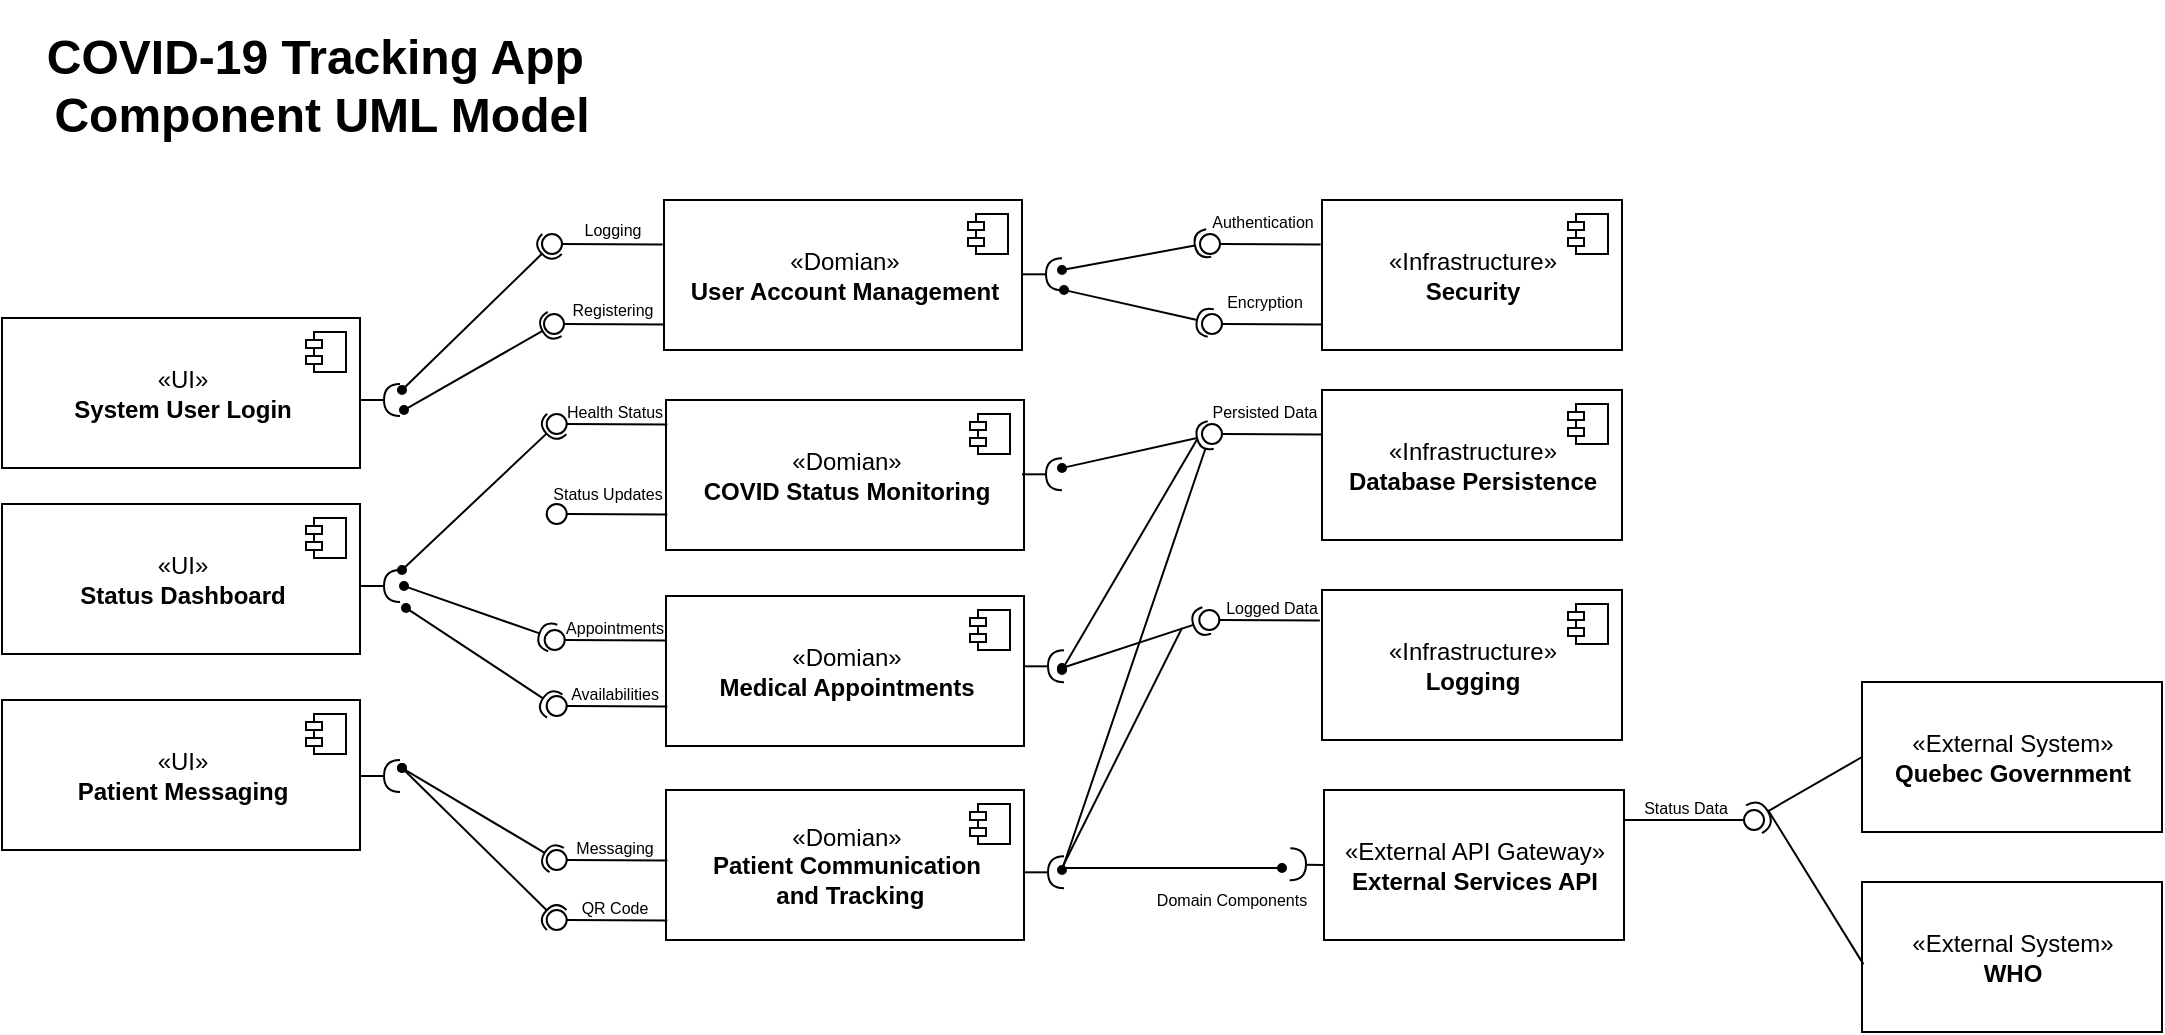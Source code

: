 <mxfile version="16.5.1" type="device"><diagram name="Page-1" id="5f0bae14-7c28-e335-631c-24af17079c00"><mxGraphModel dx="1695" dy="1331" grid="1" gridSize="10" guides="1" tooltips="1" connect="1" arrows="1" fold="1" page="1" pageScale="1" pageWidth="1100" pageHeight="850" background="none" math="0" shadow="0"><root><mxCell id="0"/><mxCell id="1" parent="0"/><mxCell id="QPF8zYwWgkHvRu_o6er--1" value="«Infrastructure»&lt;br&gt;&lt;b&gt;Security&lt;/b&gt;" style="html=1;dropTarget=0;" parent="1" vertex="1"><mxGeometry x="670" y="110" width="150" height="75" as="geometry"/></mxCell><mxCell id="QPF8zYwWgkHvRu_o6er--2" value="" style="shape=module;jettyWidth=8;jettyHeight=4;" parent="QPF8zYwWgkHvRu_o6er--1" vertex="1"><mxGeometry x="1" width="20" height="20" relative="1" as="geometry"><mxPoint x="-27" y="7" as="offset"/></mxGeometry></mxCell><mxCell id="QPF8zYwWgkHvRu_o6er--3" value="&lt;font style=&quot;font-size: 24px&quot;&gt;&lt;b&gt;COVID-19 Tracking App&amp;nbsp; &lt;br&gt;Component UML Model&lt;/b&gt;&lt;/font&gt;" style="text;html=1;strokeColor=none;fillColor=none;align=center;verticalAlign=middle;whiteSpace=wrap;rounded=0;" parent="1" vertex="1"><mxGeometry x="10" y="10" width="320" height="85" as="geometry"/></mxCell><mxCell id="QPF8zYwWgkHvRu_o6er--4" value="«Infrastructure»&lt;br&gt;&lt;b&gt;Database Persistence&lt;/b&gt;" style="html=1;dropTarget=0;" parent="1" vertex="1"><mxGeometry x="670" y="205" width="150" height="75" as="geometry"/></mxCell><mxCell id="QPF8zYwWgkHvRu_o6er--5" value="" style="shape=module;jettyWidth=8;jettyHeight=4;" parent="QPF8zYwWgkHvRu_o6er--4" vertex="1"><mxGeometry x="1" width="20" height="20" relative="1" as="geometry"><mxPoint x="-27" y="7" as="offset"/></mxGeometry></mxCell><mxCell id="QPF8zYwWgkHvRu_o6er--6" value="«Infrastructure»&lt;br&gt;&lt;b&gt;Logging&lt;/b&gt;" style="html=1;dropTarget=0;" parent="1" vertex="1"><mxGeometry x="670" y="305" width="150" height="75" as="geometry"/></mxCell><mxCell id="QPF8zYwWgkHvRu_o6er--7" value="" style="shape=module;jettyWidth=8;jettyHeight=4;" parent="QPF8zYwWgkHvRu_o6er--6" vertex="1"><mxGeometry x="1" width="20" height="20" relative="1" as="geometry"><mxPoint x="-27" y="7" as="offset"/></mxGeometry></mxCell><mxCell id="QPF8zYwWgkHvRu_o6er--8" value="«External API Gateway»&lt;br&gt;&lt;b&gt;External Services API&lt;/b&gt;" style="html=1;dropTarget=0;" parent="1" vertex="1"><mxGeometry x="671" y="405" width="150" height="75" as="geometry"/></mxCell><mxCell id="QPF8zYwWgkHvRu_o6er--10" value="" style="rounded=0;orthogonalLoop=1;jettySize=auto;html=1;endArrow=none;endFill=0;sketch=0;sourcePerimeterSpacing=0;targetPerimeterSpacing=0;" parent="1" target="QPF8zYwWgkHvRu_o6er--12" edge="1"><mxGeometry relative="1" as="geometry"><mxPoint x="821" y="420" as="sourcePoint"/></mxGeometry></mxCell><mxCell id="QPF8zYwWgkHvRu_o6er--11" value="" style="rounded=0;orthogonalLoop=1;jettySize=auto;html=1;endArrow=halfCircle;endFill=0;entryX=0.5;entryY=0.5;endSize=6;strokeWidth=1;sketch=0;" parent="1" edge="1"><mxGeometry relative="1" as="geometry"><mxPoint x="520" y="147.16" as="sourcePoint"/><mxPoint x="540" y="147.16" as="targetPoint"/></mxGeometry></mxCell><mxCell id="QPF8zYwWgkHvRu_o6er--12" value="" style="ellipse;whiteSpace=wrap;html=1;align=center;aspect=fixed;resizable=0;points=[];outlineConnect=0;sketch=0;" parent="1" vertex="1"><mxGeometry x="881" y="415" width="10" height="10" as="geometry"/></mxCell><mxCell id="QPF8zYwWgkHvRu_o6er--16" value="&lt;font style=&quot;font-size: 8px&quot;&gt;Status Data&lt;/font&gt;" style="text;html=1;strokeColor=none;fillColor=none;align=center;verticalAlign=middle;whiteSpace=wrap;rounded=0;" parent="1" vertex="1"><mxGeometry x="827" y="408" width="50" height="10" as="geometry"/></mxCell><mxCell id="QPF8zYwWgkHvRu_o6er--18" value="«External System»&lt;br&gt;&lt;b&gt;Quebec Government&lt;/b&gt;" style="html=1;dropTarget=0;" parent="1" vertex="1"><mxGeometry x="940" y="351" width="150" height="75" as="geometry"/></mxCell><mxCell id="QPF8zYwWgkHvRu_o6er--20" value="«External System»&lt;br&gt;&lt;b&gt;WHO&lt;/b&gt;" style="html=1;dropTarget=0;" parent="1" vertex="1"><mxGeometry x="940" y="451" width="150" height="75" as="geometry"/></mxCell><mxCell id="QPF8zYwWgkHvRu_o6er--21" value="" style="rounded=0;orthogonalLoop=1;jettySize=auto;html=1;endArrow=none;endFill=0;sketch=0;sourcePerimeterSpacing=0;targetPerimeterSpacing=0;exitX=-0.007;exitY=0.204;exitDx=0;exitDy=0;exitPerimeter=0;" parent="1" source="QPF8zYwWgkHvRu_o6er--6" target="QPF8zYwWgkHvRu_o6er--22" edge="1"><mxGeometry relative="1" as="geometry"><mxPoint x="670.0" y="318.25" as="sourcePoint"/></mxGeometry></mxCell><mxCell id="QPF8zYwWgkHvRu_o6er--22" value="" style="ellipse;whiteSpace=wrap;html=1;align=center;aspect=fixed;resizable=0;points=[];outlineConnect=0;sketch=0;" parent="1" vertex="1"><mxGeometry x="608.65" y="315" width="10" height="10" as="geometry"/></mxCell><mxCell id="QPF8zYwWgkHvRu_o6er--23" value="&lt;font style=&quot;font-size: 8px&quot;&gt;Logged Data&lt;/font&gt;" style="text;html=1;strokeColor=none;fillColor=none;align=center;verticalAlign=middle;whiteSpace=wrap;rounded=0;" parent="1" vertex="1"><mxGeometry x="620" y="308" width="50" height="10" as="geometry"/></mxCell><mxCell id="QPF8zYwWgkHvRu_o6er--24" value="" style="rounded=0;orthogonalLoop=1;jettySize=auto;html=1;endArrow=none;endFill=0;sketch=0;sourcePerimeterSpacing=0;targetPerimeterSpacing=0;exitX=-0.007;exitY=0.204;exitDx=0;exitDy=0;exitPerimeter=0;" parent="1" target="QPF8zYwWgkHvRu_o6er--25" edge="1"><mxGeometry relative="1" as="geometry"><mxPoint x="670.3" y="227.3" as="sourcePoint"/></mxGeometry></mxCell><mxCell id="QPF8zYwWgkHvRu_o6er--25" value="" style="ellipse;whiteSpace=wrap;html=1;align=center;aspect=fixed;resizable=0;points=[];outlineConnect=0;sketch=0;" parent="1" vertex="1"><mxGeometry x="610" y="222" width="10" height="10" as="geometry"/></mxCell><mxCell id="QPF8zYwWgkHvRu_o6er--26" value="&lt;font style=&quot;font-size: 8px&quot;&gt;Persisted Data&lt;/font&gt;" style="text;html=1;strokeColor=none;fillColor=none;align=center;verticalAlign=middle;whiteSpace=wrap;rounded=0;" parent="1" vertex="1"><mxGeometry x="612.35" y="210" width="58.65" height="10" as="geometry"/></mxCell><mxCell id="QPF8zYwWgkHvRu_o6er--27" value="" style="rounded=0;orthogonalLoop=1;jettySize=auto;html=1;endArrow=none;endFill=0;sketch=0;sourcePerimeterSpacing=0;targetPerimeterSpacing=0;exitX=-0.007;exitY=0.204;exitDx=0;exitDy=0;exitPerimeter=0;" parent="1" target="QPF8zYwWgkHvRu_o6er--28" edge="1"><mxGeometry relative="1" as="geometry"><mxPoint x="669.3" y="132.3" as="sourcePoint"/></mxGeometry></mxCell><mxCell id="QPF8zYwWgkHvRu_o6er--28" value="" style="ellipse;whiteSpace=wrap;html=1;align=center;aspect=fixed;resizable=0;points=[];outlineConnect=0;sketch=0;" parent="1" vertex="1"><mxGeometry x="609" y="127" width="10" height="10" as="geometry"/></mxCell><mxCell id="QPF8zYwWgkHvRu_o6er--29" value="&lt;font style=&quot;font-size: 8px&quot;&gt;Authentication&lt;/font&gt;" style="text;html=1;strokeColor=none;fillColor=none;align=center;verticalAlign=middle;whiteSpace=wrap;rounded=0;" parent="1" vertex="1"><mxGeometry x="611.35" y="115" width="58.65" height="10" as="geometry"/></mxCell><mxCell id="QPF8zYwWgkHvRu_o6er--30" value="" style="rounded=0;orthogonalLoop=1;jettySize=auto;html=1;endArrow=none;endFill=0;sketch=0;sourcePerimeterSpacing=0;targetPerimeterSpacing=0;exitX=-0.007;exitY=0.204;exitDx=0;exitDy=0;exitPerimeter=0;" parent="1" target="QPF8zYwWgkHvRu_o6er--31" edge="1"><mxGeometry relative="1" as="geometry"><mxPoint x="670.3" y="172.3" as="sourcePoint"/></mxGeometry></mxCell><mxCell id="QPF8zYwWgkHvRu_o6er--31" value="" style="ellipse;whiteSpace=wrap;html=1;align=center;aspect=fixed;resizable=0;points=[];outlineConnect=0;sketch=0;" parent="1" vertex="1"><mxGeometry x="610" y="167" width="10" height="10" as="geometry"/></mxCell><mxCell id="QPF8zYwWgkHvRu_o6er--32" value="&lt;font style=&quot;font-size: 8px&quot;&gt;Encryption&lt;/font&gt;" style="text;html=1;strokeColor=none;fillColor=none;align=center;verticalAlign=middle;whiteSpace=wrap;rounded=0;" parent="1" vertex="1"><mxGeometry x="612.35" y="155" width="58.65" height="10" as="geometry"/></mxCell><mxCell id="QPF8zYwWgkHvRu_o6er--33" value="" style="rounded=0;orthogonalLoop=1;jettySize=auto;html=1;endArrow=halfCircle;endFill=0;entryX=0.5;entryY=0.5;endSize=6;strokeWidth=1;sketch=0;exitX=0;exitY=0.5;exitDx=0;exitDy=0;" parent="1" source="QPF8zYwWgkHvRu_o6er--18" edge="1"><mxGeometry relative="1" as="geometry"><mxPoint x="906" y="419.66" as="sourcePoint"/><mxPoint x="886" y="419.66" as="targetPoint"/></mxGeometry></mxCell><mxCell id="QPF8zYwWgkHvRu_o6er--36" value="«Domian»&lt;br&gt;&lt;b&gt;User Account Management&lt;/b&gt;" style="html=1;dropTarget=0;" parent="1" vertex="1"><mxGeometry x="341" y="110" width="179" height="75" as="geometry"/></mxCell><mxCell id="QPF8zYwWgkHvRu_o6er--37" value="" style="shape=module;jettyWidth=8;jettyHeight=4;" parent="QPF8zYwWgkHvRu_o6er--36" vertex="1"><mxGeometry x="1" width="20" height="20" relative="1" as="geometry"><mxPoint x="-27" y="7" as="offset"/></mxGeometry></mxCell><mxCell id="QPF8zYwWgkHvRu_o6er--38" value="" style="rounded=0;orthogonalLoop=1;jettySize=auto;html=1;endArrow=none;endFill=0;sketch=0;sourcePerimeterSpacing=0;targetPerimeterSpacing=0;exitX=-0.007;exitY=0.204;exitDx=0;exitDy=0;exitPerimeter=0;" parent="1" target="QPF8zYwWgkHvRu_o6er--39" edge="1"><mxGeometry relative="1" as="geometry"><mxPoint x="340.3" y="132.3" as="sourcePoint"/></mxGeometry></mxCell><mxCell id="QPF8zYwWgkHvRu_o6er--39" value="" style="ellipse;whiteSpace=wrap;html=1;align=center;aspect=fixed;resizable=0;points=[];outlineConnect=0;sketch=0;" parent="1" vertex="1"><mxGeometry x="280" y="127" width="10" height="10" as="geometry"/></mxCell><mxCell id="QPF8zYwWgkHvRu_o6er--40" value="&lt;font style=&quot;font-size: 8px&quot;&gt;Logging&lt;/font&gt;" style="text;html=1;strokeColor=none;fillColor=none;align=center;verticalAlign=middle;whiteSpace=wrap;rounded=0;" parent="1" vertex="1"><mxGeometry x="286.35" y="119" width="58.65" height="10" as="geometry"/></mxCell><mxCell id="QPF8zYwWgkHvRu_o6er--41" value="" style="rounded=0;orthogonalLoop=1;jettySize=auto;html=1;endArrow=none;endFill=0;sketch=0;sourcePerimeterSpacing=0;targetPerimeterSpacing=0;exitX=-0.007;exitY=0.204;exitDx=0;exitDy=0;exitPerimeter=0;" parent="1" target="QPF8zYwWgkHvRu_o6er--42" edge="1"><mxGeometry relative="1" as="geometry"><mxPoint x="341.3" y="172.3" as="sourcePoint"/></mxGeometry></mxCell><mxCell id="QPF8zYwWgkHvRu_o6er--42" value="" style="ellipse;whiteSpace=wrap;html=1;align=center;aspect=fixed;resizable=0;points=[];outlineConnect=0;sketch=0;" parent="1" vertex="1"><mxGeometry x="281" y="167" width="10" height="10" as="geometry"/></mxCell><mxCell id="QPF8zYwWgkHvRu_o6er--43" value="&lt;font style=&quot;font-size: 8px&quot;&gt;Registering&lt;/font&gt;" style="text;html=1;strokeColor=none;fillColor=none;align=center;verticalAlign=middle;whiteSpace=wrap;rounded=0;" parent="1" vertex="1"><mxGeometry x="286.35" y="159" width="58.65" height="10" as="geometry"/></mxCell><mxCell id="QPF8zYwWgkHvRu_o6er--44" value="«Domian»&lt;br&gt;&lt;b&gt;COVID Status Monitoring&lt;/b&gt;" style="html=1;dropTarget=0;" parent="1" vertex="1"><mxGeometry x="342" y="210" width="179" height="75" as="geometry"/></mxCell><mxCell id="QPF8zYwWgkHvRu_o6er--45" value="" style="shape=module;jettyWidth=8;jettyHeight=4;" parent="QPF8zYwWgkHvRu_o6er--44" vertex="1"><mxGeometry x="1" width="20" height="20" relative="1" as="geometry"><mxPoint x="-27" y="7" as="offset"/></mxGeometry></mxCell><mxCell id="QPF8zYwWgkHvRu_o6er--46" value="«Domian»&lt;br&gt;&lt;b&gt;Medical Appointments&lt;/b&gt;" style="html=1;dropTarget=0;" parent="1" vertex="1"><mxGeometry x="342" y="308" width="179" height="75" as="geometry"/></mxCell><mxCell id="QPF8zYwWgkHvRu_o6er--47" value="" style="shape=module;jettyWidth=8;jettyHeight=4;" parent="QPF8zYwWgkHvRu_o6er--46" vertex="1"><mxGeometry x="1" width="20" height="20" relative="1" as="geometry"><mxPoint x="-27" y="7" as="offset"/></mxGeometry></mxCell><mxCell id="QPF8zYwWgkHvRu_o6er--48" value="«Domian»&lt;br&gt;&lt;b&gt;Patient Communication &lt;br&gt;&amp;nbsp;and Tracking&lt;/b&gt;" style="html=1;dropTarget=0;" parent="1" vertex="1"><mxGeometry x="342" y="405" width="179" height="75" as="geometry"/></mxCell><mxCell id="QPF8zYwWgkHvRu_o6er--49" value="" style="shape=module;jettyWidth=8;jettyHeight=4;" parent="QPF8zYwWgkHvRu_o6er--48" vertex="1"><mxGeometry x="1" width="20" height="20" relative="1" as="geometry"><mxPoint x="-27" y="7" as="offset"/></mxGeometry></mxCell><mxCell id="QPF8zYwWgkHvRu_o6er--50" value="«UI»&lt;br&gt;&lt;b&gt;Status Dashboard&lt;/b&gt;" style="html=1;dropTarget=0;" parent="1" vertex="1"><mxGeometry x="10" y="262" width="179" height="75" as="geometry"/></mxCell><mxCell id="QPF8zYwWgkHvRu_o6er--51" value="" style="shape=module;jettyWidth=8;jettyHeight=4;" parent="QPF8zYwWgkHvRu_o6er--50" vertex="1"><mxGeometry x="1" width="20" height="20" relative="1" as="geometry"><mxPoint x="-27" y="7" as="offset"/></mxGeometry></mxCell><mxCell id="QPF8zYwWgkHvRu_o6er--52" value="«UI»&lt;br&gt;&lt;b&gt;Patient Messaging&lt;/b&gt;" style="html=1;dropTarget=0;" parent="1" vertex="1"><mxGeometry x="10" y="360" width="179" height="75" as="geometry"/></mxCell><mxCell id="QPF8zYwWgkHvRu_o6er--53" value="" style="shape=module;jettyWidth=8;jettyHeight=4;" parent="QPF8zYwWgkHvRu_o6er--52" vertex="1"><mxGeometry x="1" width="20" height="20" relative="1" as="geometry"><mxPoint x="-27" y="7" as="offset"/></mxGeometry></mxCell><mxCell id="QPF8zYwWgkHvRu_o6er--56" value="" style="rounded=0;orthogonalLoop=1;jettySize=auto;html=1;endArrow=none;endFill=0;sketch=0;sourcePerimeterSpacing=0;targetPerimeterSpacing=0;exitX=-0.007;exitY=0.204;exitDx=0;exitDy=0;exitPerimeter=0;" parent="1" target="QPF8zYwWgkHvRu_o6er--57" edge="1"><mxGeometry relative="1" as="geometry"><mxPoint x="342.65" y="222.3" as="sourcePoint"/></mxGeometry></mxCell><mxCell id="QPF8zYwWgkHvRu_o6er--57" value="" style="ellipse;whiteSpace=wrap;html=1;align=center;aspect=fixed;resizable=0;points=[];outlineConnect=0;sketch=0;" parent="1" vertex="1"><mxGeometry x="282.35" y="217" width="10" height="10" as="geometry"/></mxCell><mxCell id="QPF8zYwWgkHvRu_o6er--58" value="&lt;font style=&quot;font-size: 8px&quot;&gt;Health Status&lt;/font&gt;" style="text;html=1;strokeColor=none;fillColor=none;align=center;verticalAlign=middle;whiteSpace=wrap;rounded=0;" parent="1" vertex="1"><mxGeometry x="289.7" y="210" width="53.3" height="10" as="geometry"/></mxCell><mxCell id="QPF8zYwWgkHvRu_o6er--59" value="" style="rounded=0;orthogonalLoop=1;jettySize=auto;html=1;endArrow=none;endFill=0;sketch=0;sourcePerimeterSpacing=0;targetPerimeterSpacing=0;exitX=-0.007;exitY=0.204;exitDx=0;exitDy=0;exitPerimeter=0;" parent="1" target="QPF8zYwWgkHvRu_o6er--60" edge="1"><mxGeometry relative="1" as="geometry"><mxPoint x="342.65" y="267.3" as="sourcePoint"/></mxGeometry></mxCell><mxCell id="QPF8zYwWgkHvRu_o6er--60" value="" style="ellipse;whiteSpace=wrap;html=1;align=center;aspect=fixed;resizable=0;points=[];outlineConnect=0;sketch=0;" parent="1" vertex="1"><mxGeometry x="282.35" y="262" width="10" height="10" as="geometry"/></mxCell><mxCell id="QPF8zYwWgkHvRu_o6er--62" value="" style="rounded=0;orthogonalLoop=1;jettySize=auto;html=1;endArrow=none;endFill=0;sketch=0;sourcePerimeterSpacing=0;targetPerimeterSpacing=0;exitX=-0.007;exitY=0.204;exitDx=0;exitDy=0;exitPerimeter=0;" parent="1" target="QPF8zYwWgkHvRu_o6er--63" edge="1"><mxGeometry relative="1" as="geometry"><mxPoint x="341.65" y="330.3" as="sourcePoint"/></mxGeometry></mxCell><mxCell id="QPF8zYwWgkHvRu_o6er--63" value="" style="ellipse;whiteSpace=wrap;html=1;align=center;aspect=fixed;resizable=0;points=[];outlineConnect=0;sketch=0;" parent="1" vertex="1"><mxGeometry x="281.35" y="325" width="10" height="10" as="geometry"/></mxCell><mxCell id="QPF8zYwWgkHvRu_o6er--64" value="&lt;font style=&quot;font-size: 8px&quot;&gt;Appointments&lt;/font&gt;" style="text;html=1;strokeColor=none;fillColor=none;align=center;verticalAlign=middle;whiteSpace=wrap;rounded=0;" parent="1" vertex="1"><mxGeometry x="289.7" y="318" width="53.3" height="10" as="geometry"/></mxCell><mxCell id="QPF8zYwWgkHvRu_o6er--65" value="" style="rounded=0;orthogonalLoop=1;jettySize=auto;html=1;endArrow=none;endFill=0;sketch=0;sourcePerimeterSpacing=0;targetPerimeterSpacing=0;exitX=-0.007;exitY=0.204;exitDx=0;exitDy=0;exitPerimeter=0;" parent="1" target="QPF8zYwWgkHvRu_o6er--66" edge="1"><mxGeometry relative="1" as="geometry"><mxPoint x="342.65" y="363.3" as="sourcePoint"/></mxGeometry></mxCell><mxCell id="QPF8zYwWgkHvRu_o6er--66" value="" style="ellipse;whiteSpace=wrap;html=1;align=center;aspect=fixed;resizable=0;points=[];outlineConnect=0;sketch=0;" parent="1" vertex="1"><mxGeometry x="282.35" y="358" width="10" height="10" as="geometry"/></mxCell><mxCell id="QPF8zYwWgkHvRu_o6er--67" value="&lt;font style=&quot;font-size: 8px&quot;&gt;Availabilities&lt;/font&gt;" style="text;html=1;strokeColor=none;fillColor=none;align=center;verticalAlign=middle;whiteSpace=wrap;rounded=0;" parent="1" vertex="1"><mxGeometry x="289.7" y="351" width="53.3" height="10" as="geometry"/></mxCell><mxCell id="QPF8zYwWgkHvRu_o6er--68" value="" style="rounded=0;orthogonalLoop=1;jettySize=auto;html=1;endArrow=none;endFill=0;sketch=0;sourcePerimeterSpacing=0;targetPerimeterSpacing=0;exitX=-0.007;exitY=0.204;exitDx=0;exitDy=0;exitPerimeter=0;" parent="1" target="QPF8zYwWgkHvRu_o6er--69" edge="1"><mxGeometry relative="1" as="geometry"><mxPoint x="342.65" y="440.3" as="sourcePoint"/></mxGeometry></mxCell><mxCell id="QPF8zYwWgkHvRu_o6er--69" value="" style="ellipse;whiteSpace=wrap;html=1;align=center;aspect=fixed;resizable=0;points=[];outlineConnect=0;sketch=0;" parent="1" vertex="1"><mxGeometry x="282.35" y="435" width="10" height="10" as="geometry"/></mxCell><mxCell id="QPF8zYwWgkHvRu_o6er--70" value="&lt;font style=&quot;font-size: 8px&quot;&gt;Messaging&lt;/font&gt;" style="text;html=1;strokeColor=none;fillColor=none;align=center;verticalAlign=middle;whiteSpace=wrap;rounded=0;" parent="1" vertex="1"><mxGeometry x="289.7" y="428" width="53.3" height="10" as="geometry"/></mxCell><mxCell id="QPF8zYwWgkHvRu_o6er--71" value="&lt;font style=&quot;font-size: 8px&quot;&gt;Status Updates&lt;/font&gt;" style="text;html=1;strokeColor=none;fillColor=none;align=center;verticalAlign=middle;whiteSpace=wrap;rounded=0;" parent="1" vertex="1"><mxGeometry x="284.35" y="251" width="57.65" height="10" as="geometry"/></mxCell><mxCell id="QPF8zYwWgkHvRu_o6er--72" value="" style="rounded=0;orthogonalLoop=1;jettySize=auto;html=1;endArrow=halfCircle;endFill=0;entryX=0.5;entryY=0.5;endSize=6;strokeWidth=1;sketch=0;" parent="1" edge="1"><mxGeometry relative="1" as="geometry"><mxPoint x="520" y="247.16" as="sourcePoint"/><mxPoint x="540" y="247.16" as="targetPoint"/></mxGeometry></mxCell><mxCell id="QPF8zYwWgkHvRu_o6er--73" value="" style="rounded=0;orthogonalLoop=1;jettySize=auto;html=1;endArrow=halfCircle;endFill=0;entryX=0.5;entryY=0.5;endSize=6;strokeWidth=1;sketch=0;" parent="1" edge="1"><mxGeometry relative="1" as="geometry"><mxPoint x="521" y="343.16" as="sourcePoint"/><mxPoint x="541" y="343.16" as="targetPoint"/></mxGeometry></mxCell><mxCell id="QPF8zYwWgkHvRu_o6er--74" value="" style="rounded=0;orthogonalLoop=1;jettySize=auto;html=1;endArrow=halfCircle;endFill=0;entryX=0.5;entryY=0.5;endSize=6;strokeWidth=1;sketch=0;" parent="1" edge="1"><mxGeometry relative="1" as="geometry"><mxPoint x="521" y="446.16" as="sourcePoint"/><mxPoint x="541" y="446.16" as="targetPoint"/></mxGeometry></mxCell><mxCell id="QPF8zYwWgkHvRu_o6er--75" value="" style="rounded=0;orthogonalLoop=1;jettySize=auto;html=1;endArrow=halfCircle;endFill=0;entryX=0.5;entryY=0.5;endSize=6;strokeWidth=1;sketch=0;exitX=0;exitY=0.5;exitDx=0;exitDy=0;" parent="1" source="QPF8zYwWgkHvRu_o6er--8" edge="1"><mxGeometry relative="1" as="geometry"><mxPoint x="634" y="442.16" as="sourcePoint"/><mxPoint x="654" y="442.16" as="targetPoint"/></mxGeometry></mxCell><mxCell id="QPF8zYwWgkHvRu_o6er--77" value="" style="rounded=0;orthogonalLoop=1;jettySize=auto;html=1;endArrow=halfCircle;endFill=0;entryX=0.5;entryY=0.5;endSize=6;strokeWidth=1;sketch=0;" parent="1" edge="1"><mxGeometry relative="1" as="geometry"><mxPoint x="189" y="303.0" as="sourcePoint"/><mxPoint x="209" y="303.0" as="targetPoint"/></mxGeometry></mxCell><mxCell id="QPF8zYwWgkHvRu_o6er--78" value="" style="rounded=0;orthogonalLoop=1;jettySize=auto;html=1;endArrow=halfCircle;endFill=0;entryX=0.5;entryY=0.5;endSize=6;strokeWidth=1;sketch=0;" parent="1" edge="1"><mxGeometry relative="1" as="geometry"><mxPoint x="189" y="398" as="sourcePoint"/><mxPoint x="209" y="398" as="targetPoint"/></mxGeometry></mxCell><mxCell id="QPF8zYwWgkHvRu_o6er--80" value="«UI»&lt;br&gt;&lt;b&gt;System User Login&lt;/b&gt;" style="html=1;dropTarget=0;" parent="1" vertex="1"><mxGeometry x="10" y="169" width="179" height="75" as="geometry"/></mxCell><mxCell id="QPF8zYwWgkHvRu_o6er--81" value="" style="shape=module;jettyWidth=8;jettyHeight=4;" parent="QPF8zYwWgkHvRu_o6er--80" vertex="1"><mxGeometry x="1" width="20" height="20" relative="1" as="geometry"><mxPoint x="-27" y="7" as="offset"/></mxGeometry></mxCell><mxCell id="QPF8zYwWgkHvRu_o6er--82" value="" style="rounded=0;orthogonalLoop=1;jettySize=auto;html=1;endArrow=halfCircle;endFill=0;entryX=0.5;entryY=0.5;endSize=6;strokeWidth=1;sketch=0;" parent="1" edge="1"><mxGeometry relative="1" as="geometry"><mxPoint x="189" y="210" as="sourcePoint"/><mxPoint x="209" y="210" as="targetPoint"/></mxGeometry></mxCell><mxCell id="QPF8zYwWgkHvRu_o6er--83" value="" style="endArrow=halfCircle;startArrow=oval;html=1;rounded=0;fontSize=8;startFill=1;endFill=0;startSize=4;endSize=5;" parent="1" target="QPF8zYwWgkHvRu_o6er--39" edge="1"><mxGeometry width="50" height="50" relative="1" as="geometry"><mxPoint x="210" y="205" as="sourcePoint"/><mxPoint x="220" y="85" as="targetPoint"/><Array as="points"><mxPoint x="285" y="132"/></Array></mxGeometry></mxCell><mxCell id="QPF8zYwWgkHvRu_o6er--84" value="" style="endArrow=halfCircle;startArrow=oval;html=1;rounded=0;fontSize=8;startFill=1;endFill=0;startSize=4;endSize=5;" parent="1" edge="1"><mxGeometry width="50" height="50" relative="1" as="geometry"><mxPoint x="211" y="215" as="sourcePoint"/><mxPoint x="286.35" y="172" as="targetPoint"/><Array as="points"><mxPoint x="286.35" y="172"/></Array></mxGeometry></mxCell><mxCell id="QPF8zYwWgkHvRu_o6er--85" value="" style="endArrow=halfCircle;startArrow=oval;html=1;rounded=0;fontSize=8;startFill=1;endFill=0;startSize=4;endSize=5;" parent="1" edge="1"><mxGeometry width="50" height="50" relative="1" as="geometry"><mxPoint x="210" y="295" as="sourcePoint"/><mxPoint x="287.35" y="222" as="targetPoint"/><Array as="points"><mxPoint x="287.35" y="222"/></Array></mxGeometry></mxCell><mxCell id="QPF8zYwWgkHvRu_o6er--86" value="" style="endArrow=halfCircle;startArrow=oval;html=1;rounded=0;fontSize=8;startFill=1;endFill=0;startSize=4;endSize=5;" parent="1" edge="1"><mxGeometry width="50" height="50" relative="1" as="geometry"><mxPoint x="540" y="145" as="sourcePoint"/><mxPoint x="613.35" y="131.5" as="targetPoint"/><Array as="points"><mxPoint x="613.35" y="131.5"/></Array></mxGeometry></mxCell><mxCell id="QPF8zYwWgkHvRu_o6er--88" value="" style="endArrow=halfCircle;startArrow=oval;html=1;rounded=0;fontSize=8;startFill=1;endFill=0;startSize=4;endSize=5;" parent="1" edge="1"><mxGeometry width="50" height="50" relative="1" as="geometry"><mxPoint x="541" y="155" as="sourcePoint"/><mxPoint x="614.35" y="171.5" as="targetPoint"/><Array as="points"><mxPoint x="614.35" y="171.5"/></Array></mxGeometry></mxCell><mxCell id="QPF8zYwWgkHvRu_o6er--89" value="" style="endArrow=halfCircle;startArrow=oval;html=1;rounded=0;fontSize=8;startFill=1;endFill=0;startSize=4;endSize=5;" parent="1" edge="1"><mxGeometry width="50" height="50" relative="1" as="geometry"><mxPoint x="211" y="303" as="sourcePoint"/><mxPoint x="285.35" y="329" as="targetPoint"/><Array as="points"><mxPoint x="285.35" y="329"/></Array></mxGeometry></mxCell><mxCell id="QPF8zYwWgkHvRu_o6er--90" value="" style="endArrow=halfCircle;startArrow=oval;html=1;rounded=0;fontSize=8;startFill=1;endFill=0;startSize=4;endSize=5;" parent="1" edge="1"><mxGeometry width="50" height="50" relative="1" as="geometry"><mxPoint x="210" y="394" as="sourcePoint"/><mxPoint x="287.35" y="440" as="targetPoint"/><Array as="points"><mxPoint x="287.35" y="440"/></Array></mxGeometry></mxCell><mxCell id="QPF8zYwWgkHvRu_o6er--93" value="" style="endArrow=halfCircle;startArrow=oval;html=1;rounded=0;fontSize=8;startFill=1;endFill=0;startSize=4;endSize=5;" parent="1" edge="1"><mxGeometry width="50" height="50" relative="1" as="geometry"><mxPoint x="540" y="244" as="sourcePoint"/><mxPoint x="614.35" y="227.5" as="targetPoint"/><Array as="points"><mxPoint x="614.35" y="227.5"/></Array></mxGeometry></mxCell><mxCell id="QPF8zYwWgkHvRu_o6er--94" value="" style="endArrow=none;startArrow=oval;html=1;rounded=0;fontSize=8;startFill=1;endFill=0;startSize=4;endSize=5;" parent="1" edge="1"><mxGeometry width="50" height="50" relative="1" as="geometry"><mxPoint x="540" y="345" as="sourcePoint"/><mxPoint x="607.65" y="229.5" as="targetPoint"/><Array as="points"><mxPoint x="607.65" y="229.5"/></Array></mxGeometry></mxCell><mxCell id="QPF8zYwWgkHvRu_o6er--99" value="Domain Components" style="text;align=center;fontStyle=0;verticalAlign=middle;spacingLeft=3;spacingRight=3;strokeColor=none;rotatable=0;points=[[0,0.5],[1,0.5]];portConstraint=eastwest;fontSize=8;" parent="1" vertex="1"><mxGeometry x="590" y="455" width="70" height="10" as="geometry"/></mxCell><mxCell id="QPF8zYwWgkHvRu_o6er--100" value="" style="endArrow=none;startArrow=oval;html=1;rounded=0;fontSize=8;startFill=1;endFill=0;startSize=4;endSize=5;" parent="1" edge="1"><mxGeometry width="50" height="50" relative="1" as="geometry"><mxPoint x="540" y="445" as="sourcePoint"/><mxPoint x="611.65" y="234.5" as="targetPoint"/><Array as="points"><mxPoint x="611.65" y="234.5"/></Array></mxGeometry></mxCell><mxCell id="QPF8zYwWgkHvRu_o6er--101" value="" style="rounded=0;orthogonalLoop=1;jettySize=auto;html=1;endArrow=none;endFill=0;endSize=6;strokeWidth=1;sketch=0;exitX=0.005;exitY=0.549;exitDx=0;exitDy=0;exitPerimeter=0;" parent="1" source="QPF8zYwWgkHvRu_o6er--20" edge="1"><mxGeometry relative="1" as="geometry"><mxPoint x="937" y="488.5" as="sourcePoint"/><mxPoint x="893" y="415" as="targetPoint"/></mxGeometry></mxCell><mxCell id="QPF8zYwWgkHvRu_o6er--102" value="" style="endArrow=halfCircle;startArrow=oval;html=1;rounded=0;fontSize=8;startFill=1;endFill=0;startSize=4;endSize=5;" parent="1" edge="1"><mxGeometry width="50" height="50" relative="1" as="geometry"><mxPoint x="212" y="314" as="sourcePoint"/><mxPoint x="286.35" y="363" as="targetPoint"/><Array as="points"><mxPoint x="286.35" y="363"/></Array></mxGeometry></mxCell><mxCell id="Iy9TDQMtxVQWP-2OL1Qo-4" value="" style="endArrow=none;startArrow=oval;html=1;rounded=0;fontSize=8;startFill=1;endFill=0;startSize=4;endSize=5;" edge="1" parent="1"><mxGeometry width="50" height="50" relative="1" as="geometry"><mxPoint x="650" y="444" as="sourcePoint"/><mxPoint x="540" y="444" as="targetPoint"/><Array as="points"/></mxGeometry></mxCell><mxCell id="Iy9TDQMtxVQWP-2OL1Qo-6" value="" style="rounded=0;orthogonalLoop=1;jettySize=auto;html=1;endArrow=none;endFill=0;sketch=0;sourcePerimeterSpacing=0;targetPerimeterSpacing=0;exitX=-0.007;exitY=0.204;exitDx=0;exitDy=0;exitPerimeter=0;" edge="1" parent="1" target="Iy9TDQMtxVQWP-2OL1Qo-7"><mxGeometry relative="1" as="geometry"><mxPoint x="342.65" y="470.3" as="sourcePoint"/></mxGeometry></mxCell><mxCell id="Iy9TDQMtxVQWP-2OL1Qo-7" value="" style="ellipse;whiteSpace=wrap;html=1;align=center;aspect=fixed;resizable=0;points=[];outlineConnect=0;sketch=0;" vertex="1" parent="1"><mxGeometry x="282.35" y="465" width="10" height="10" as="geometry"/></mxCell><mxCell id="Iy9TDQMtxVQWP-2OL1Qo-8" value="&lt;font style=&quot;font-size: 8px&quot;&gt;QR Code&lt;/font&gt;" style="text;html=1;strokeColor=none;fillColor=none;align=center;verticalAlign=middle;whiteSpace=wrap;rounded=0;" vertex="1" parent="1"><mxGeometry x="289.7" y="458" width="53.3" height="10" as="geometry"/></mxCell><mxCell id="Iy9TDQMtxVQWP-2OL1Qo-9" value="" style="endArrow=halfCircle;startArrow=oval;html=1;rounded=0;fontSize=8;startFill=1;endFill=0;startSize=4;endSize=5;" edge="1" parent="1"><mxGeometry width="50" height="50" relative="1" as="geometry"><mxPoint x="210" y="394" as="sourcePoint"/><mxPoint x="287.35" y="470" as="targetPoint"/><Array as="points"><mxPoint x="287.35" y="470"/></Array></mxGeometry></mxCell><mxCell id="Iy9TDQMtxVQWP-2OL1Qo-10" value="" style="endArrow=halfCircle;startArrow=oval;html=1;rounded=0;fontSize=8;startFill=1;endFill=0;startSize=4;endSize=5;" edge="1" parent="1"><mxGeometry width="50" height="50" relative="1" as="geometry"><mxPoint x="540" y="344" as="sourcePoint"/><mxPoint x="612.35" y="320.25" as="targetPoint"/><Array as="points"><mxPoint x="612.35" y="320.25"/></Array></mxGeometry></mxCell><mxCell id="Iy9TDQMtxVQWP-2OL1Qo-11" value="" style="endArrow=none;html=1;rounded=0;" edge="1" parent="1"><mxGeometry width="50" height="50" relative="1" as="geometry"><mxPoint x="540" y="444" as="sourcePoint"/><mxPoint x="600" y="324" as="targetPoint"/></mxGeometry></mxCell></root></mxGraphModel></diagram></mxfile>